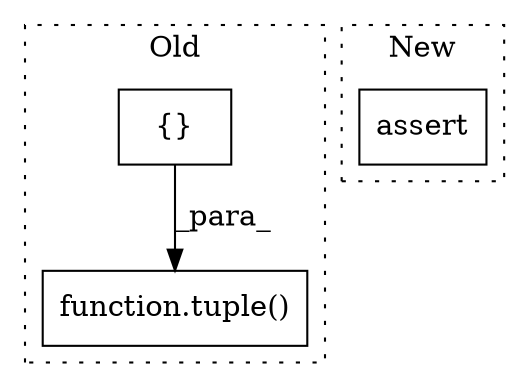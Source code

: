 digraph G {
subgraph cluster0 {
1 [label="function.tuple()" a="75" s="22479,22515" l="6,1" shape="box"];
3 [label="{}" a="59" s="22485,22514" l="1,0" shape="box"];
label = "Old";
style="dotted";
}
subgraph cluster1 {
2 [label="assert" a="65" s="24017" l="7" shape="box"];
label = "New";
style="dotted";
}
3 -> 1 [label="_para_"];
}